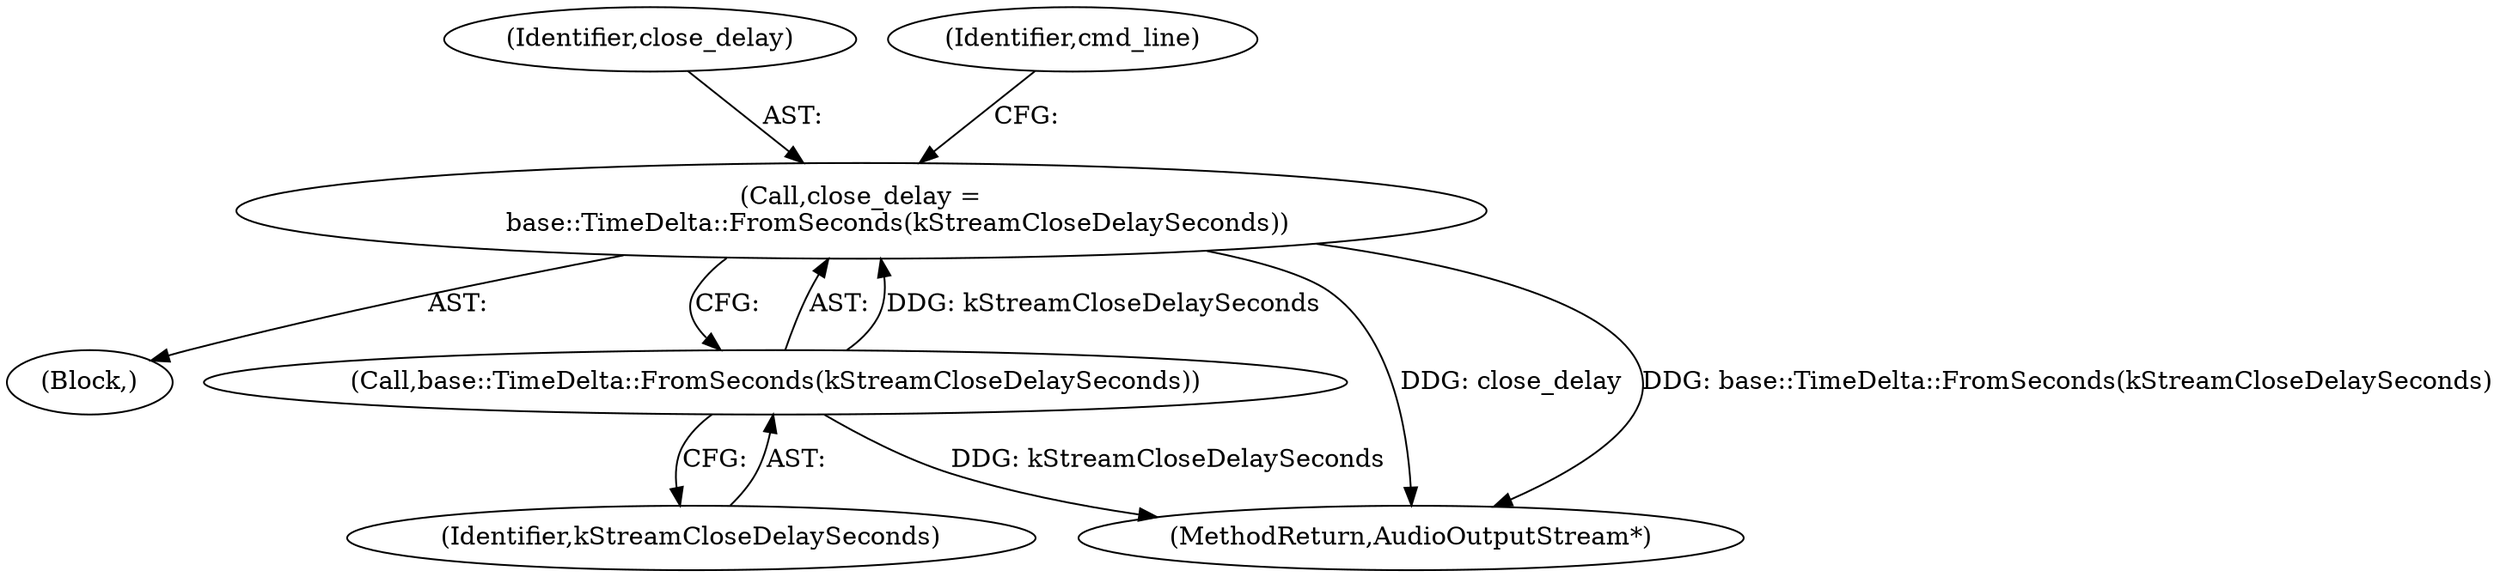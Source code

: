 digraph "0_Chrome_87190165c55bcf3eecd8824dd8d083f5e3236552@API" {
"1000116" [label="(Call,close_delay =\n         base::TimeDelta::FromSeconds(kStreamCloseDelaySeconds))"];
"1000118" [label="(Call,base::TimeDelta::FromSeconds(kStreamCloseDelaySeconds))"];
"1000114" [label="(Block,)"];
"1000117" [label="(Identifier,close_delay)"];
"1000122" [label="(Identifier,cmd_line)"];
"1000142" [label="(MethodReturn,AudioOutputStream*)"];
"1000119" [label="(Identifier,kStreamCloseDelaySeconds)"];
"1000116" [label="(Call,close_delay =\n         base::TimeDelta::FromSeconds(kStreamCloseDelaySeconds))"];
"1000118" [label="(Call,base::TimeDelta::FromSeconds(kStreamCloseDelaySeconds))"];
"1000116" -> "1000114"  [label="AST: "];
"1000116" -> "1000118"  [label="CFG: "];
"1000117" -> "1000116"  [label="AST: "];
"1000118" -> "1000116"  [label="AST: "];
"1000122" -> "1000116"  [label="CFG: "];
"1000116" -> "1000142"  [label="DDG: close_delay"];
"1000116" -> "1000142"  [label="DDG: base::TimeDelta::FromSeconds(kStreamCloseDelaySeconds)"];
"1000118" -> "1000116"  [label="DDG: kStreamCloseDelaySeconds"];
"1000118" -> "1000119"  [label="CFG: "];
"1000119" -> "1000118"  [label="AST: "];
"1000118" -> "1000142"  [label="DDG: kStreamCloseDelaySeconds"];
}
